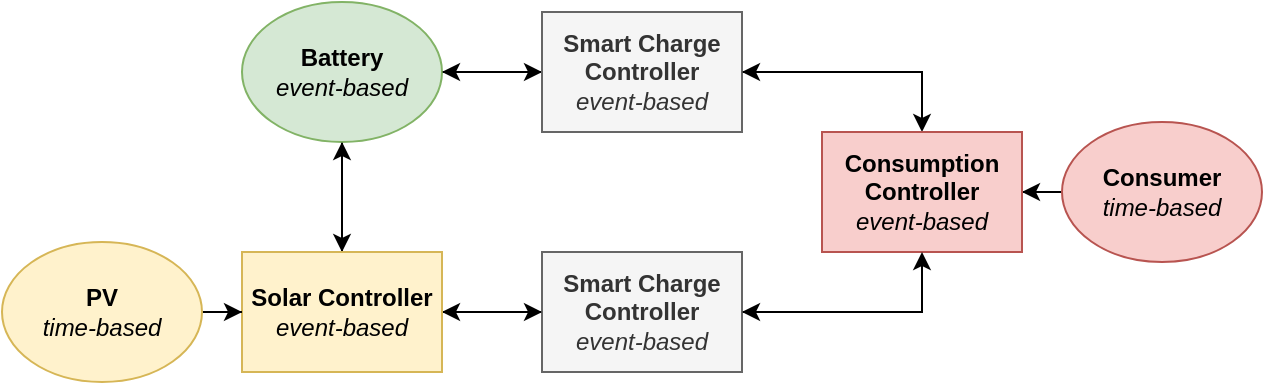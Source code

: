 <mxfile version="20.6.2" type="device"><diagram id="xdTxqs4C3mGiFWSJoLms" name="Page-1"><mxGraphModel dx="934" dy="543" grid="1" gridSize="10" guides="1" tooltips="1" connect="1" arrows="1" fold="1" page="1" pageScale="1" pageWidth="3300" pageHeight="4681" math="0" shadow="0"><root><mxCell id="0"/><mxCell id="1" parent="0"/><mxCell id="LFOq4a5TnbM7Htdq76pT-35" style="edgeStyle=orthogonalEdgeStyle;rounded=0;orthogonalLoop=1;jettySize=auto;html=1;entryX=0;entryY=0.5;entryDx=0;entryDy=0;" edge="1" parent="1" source="T1KIcb4x2zr5n_jbKh5v-2" target="T1KIcb4x2zr5n_jbKh5v-3"><mxGeometry relative="1" as="geometry"><mxPoint x="360" y="360" as="targetPoint"/></mxGeometry></mxCell><mxCell id="LFOq4a5TnbM7Htdq76pT-52" style="edgeStyle=orthogonalEdgeStyle;rounded=0;orthogonalLoop=1;jettySize=auto;html=1;entryX=0.5;entryY=0;entryDx=0;entryDy=0;" edge="1" parent="1" source="T1KIcb4x2zr5n_jbKh5v-2" target="LFOq4a5TnbM7Htdq76pT-16"><mxGeometry relative="1" as="geometry"/></mxCell><mxCell id="T1KIcb4x2zr5n_jbKh5v-2" value="&lt;b&gt;Battery&lt;/b&gt;&lt;br&gt;&lt;i&gt;event-based&lt;/i&gt;" style="ellipse;whiteSpace=wrap;html=1;fillColor=#d5e8d4;strokeColor=#82b366;" parent="1" vertex="1"><mxGeometry x="210" y="365" width="100" height="70" as="geometry"/></mxCell><mxCell id="LFOq4a5TnbM7Htdq76pT-36" style="edgeStyle=orthogonalEdgeStyle;rounded=0;orthogonalLoop=1;jettySize=auto;html=1;entryX=0.5;entryY=0;entryDx=0;entryDy=0;" edge="1" parent="1" source="T1KIcb4x2zr5n_jbKh5v-3" target="LFOq4a5TnbM7Htdq76pT-1"><mxGeometry relative="1" as="geometry"/></mxCell><mxCell id="LFOq4a5TnbM7Htdq76pT-40" style="edgeStyle=orthogonalEdgeStyle;rounded=0;orthogonalLoop=1;jettySize=auto;html=1;entryX=1;entryY=0.5;entryDx=0;entryDy=0;" edge="1" parent="1" source="T1KIcb4x2zr5n_jbKh5v-3" target="T1KIcb4x2zr5n_jbKh5v-2"><mxGeometry relative="1" as="geometry"/></mxCell><mxCell id="T1KIcb4x2zr5n_jbKh5v-3" value="&lt;b&gt;Smart Charge Controller&lt;/b&gt;&lt;br&gt;&lt;i&gt;event-based&lt;/i&gt;" style="rounded=0;whiteSpace=wrap;html=1;fillColor=#f5f5f5;fontColor=#333333;strokeColor=#666666;" parent="1" vertex="1"><mxGeometry x="360" y="370" width="100" height="60" as="geometry"/></mxCell><mxCell id="LFOq4a5TnbM7Htdq76pT-37" style="edgeStyle=orthogonalEdgeStyle;rounded=0;orthogonalLoop=1;jettySize=auto;html=1;entryX=1;entryY=0.5;entryDx=0;entryDy=0;" edge="1" parent="1" source="T1KIcb4x2zr5n_jbKh5v-4" target="LFOq4a5TnbM7Htdq76pT-1"><mxGeometry relative="1" as="geometry"/></mxCell><mxCell id="T1KIcb4x2zr5n_jbKh5v-4" value="&lt;b&gt;Consumer&lt;/b&gt;&lt;br&gt;&lt;i&gt;time-based&lt;/i&gt;" style="ellipse;whiteSpace=wrap;html=1;fillColor=#f8cecc;strokeColor=#b85450;" parent="1" vertex="1"><mxGeometry x="620" y="425" width="100" height="70" as="geometry"/></mxCell><mxCell id="LFOq4a5TnbM7Htdq76pT-1" value="&lt;b&gt;Consumption Controller&lt;/b&gt;&lt;br&gt;&lt;i&gt;event-based&lt;/i&gt;" style="rounded=0;whiteSpace=wrap;html=1;fillColor=#f8cecc;strokeColor=#b85450;" vertex="1" parent="1"><mxGeometry x="500" y="430" width="100" height="60" as="geometry"/></mxCell><mxCell id="LFOq4a5TnbM7Htdq76pT-33" style="edgeStyle=orthogonalEdgeStyle;rounded=0;orthogonalLoop=1;jettySize=auto;html=1;" edge="1" parent="1" source="LFOq4a5TnbM7Htdq76pT-4" target="LFOq4a5TnbM7Htdq76pT-16"><mxGeometry relative="1" as="geometry"/></mxCell><mxCell id="LFOq4a5TnbM7Htdq76pT-34" style="edgeStyle=orthogonalEdgeStyle;rounded=0;orthogonalLoop=1;jettySize=auto;html=1;entryX=0.5;entryY=1;entryDx=0;entryDy=0;" edge="1" parent="1" source="LFOq4a5TnbM7Htdq76pT-4" target="LFOq4a5TnbM7Htdq76pT-1"><mxGeometry relative="1" as="geometry"/></mxCell><mxCell id="LFOq4a5TnbM7Htdq76pT-4" value="&lt;b&gt;Smart Charge Controller&lt;/b&gt;&lt;br&gt;&lt;i&gt;event-based&lt;/i&gt;" style="rounded=0;whiteSpace=wrap;html=1;fillColor=#f5f5f5;fontColor=#333333;strokeColor=#666666;" vertex="1" parent="1"><mxGeometry x="360" y="490" width="100" height="60" as="geometry"/></mxCell><mxCell id="LFOq4a5TnbM7Htdq76pT-31" style="edgeStyle=orthogonalEdgeStyle;rounded=0;orthogonalLoop=1;jettySize=auto;html=1;exitX=0.5;exitY=0;exitDx=0;exitDy=0;" edge="1" parent="1" source="LFOq4a5TnbM7Htdq76pT-16" target="T1KIcb4x2zr5n_jbKh5v-2"><mxGeometry relative="1" as="geometry"><mxPoint x="260" y="400" as="targetPoint"/></mxGeometry></mxCell><mxCell id="LFOq4a5TnbM7Htdq76pT-32" style="edgeStyle=orthogonalEdgeStyle;rounded=0;orthogonalLoop=1;jettySize=auto;html=1;entryX=0;entryY=0.5;entryDx=0;entryDy=0;" edge="1" parent="1" source="LFOq4a5TnbM7Htdq76pT-16" target="LFOq4a5TnbM7Htdq76pT-4"><mxGeometry relative="1" as="geometry"/></mxCell><mxCell id="LFOq4a5TnbM7Htdq76pT-16" value="&lt;b&gt;Solar Controller&lt;/b&gt;&lt;br&gt;&lt;i&gt;event-based&lt;/i&gt;" style="rounded=0;whiteSpace=wrap;html=1;fillColor=#fff2cc;strokeColor=#d6b656;" vertex="1" parent="1"><mxGeometry x="210" y="490" width="100" height="60" as="geometry"/></mxCell><mxCell id="LFOq4a5TnbM7Htdq76pT-24" value="" style="edgeStyle=orthogonalEdgeStyle;rounded=0;orthogonalLoop=1;jettySize=auto;html=1;entryX=0;entryY=0.5;entryDx=0;entryDy=0;" edge="1" parent="1" source="LFOq4a5TnbM7Htdq76pT-17" target="LFOq4a5TnbM7Htdq76pT-16"><mxGeometry relative="1" as="geometry"><mxPoint x="260" y="560" as="targetPoint"/></mxGeometry></mxCell><mxCell id="LFOq4a5TnbM7Htdq76pT-17" value="&lt;b&gt;PV&lt;/b&gt;&lt;br&gt;&lt;i&gt;time-based&lt;/i&gt;" style="ellipse;whiteSpace=wrap;html=1;fillColor=#fff2cc;strokeColor=#d6b656;" vertex="1" parent="1"><mxGeometry x="90" y="485" width="100" height="70" as="geometry"/></mxCell><mxCell id="LFOq4a5TnbM7Htdq76pT-50" value="" style="endArrow=classic;html=1;rounded=0;entryX=1;entryY=0.5;entryDx=0;entryDy=0;" edge="1" parent="1" target="T1KIcb4x2zr5n_jbKh5v-3"><mxGeometry width="50" height="50" relative="1" as="geometry"><mxPoint x="550" y="400" as="sourcePoint"/><mxPoint x="520" y="410" as="targetPoint"/></mxGeometry></mxCell><mxCell id="LFOq4a5TnbM7Htdq76pT-51" value="" style="endArrow=classic;html=1;rounded=0;entryX=1;entryY=0.5;entryDx=0;entryDy=0;" edge="1" parent="1" target="LFOq4a5TnbM7Htdq76pT-4"><mxGeometry width="50" height="50" relative="1" as="geometry"><mxPoint x="550" y="520" as="sourcePoint"/><mxPoint x="470" y="540" as="targetPoint"/></mxGeometry></mxCell></root></mxGraphModel></diagram></mxfile>